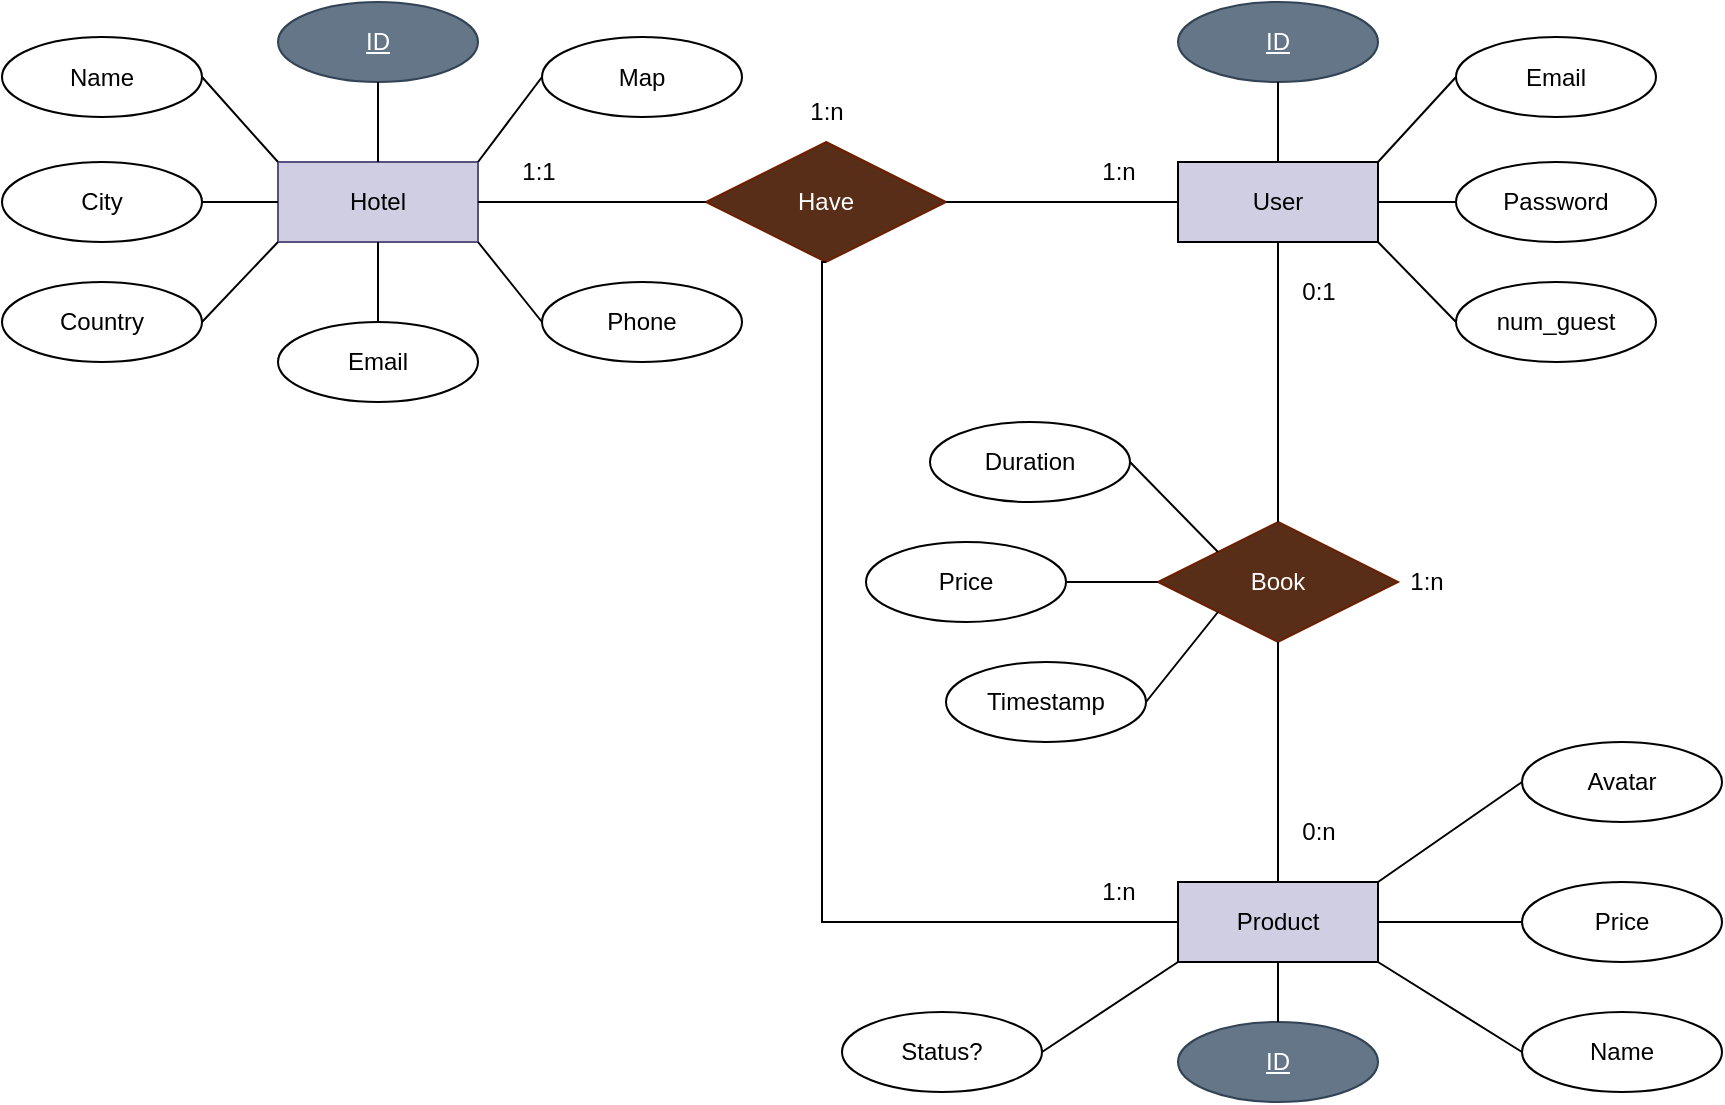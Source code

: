 <mxfile version="24.0.1" type="google">
  <diagram name="ER" id="SGJwW6zVeI28XUrBPwWg">
    <mxGraphModel grid="1" page="1" gridSize="10" guides="1" tooltips="1" connect="1" arrows="1" fold="1" pageScale="1" pageWidth="827" pageHeight="1169" math="0" shadow="0">
      <root>
        <mxCell id="0" />
        <mxCell id="1" parent="0" />
        <mxCell id="wZMcomyn1TRfMfZhI21l-1" value="Have" style="shape=rhombus;perimeter=rhombusPerimeter;whiteSpace=wrap;html=1;align=center;fillColor=#592E19;fontColor=#ffffff;strokeColor=#6D1F00;" vertex="1" parent="1">
          <mxGeometry x="352" y="110" width="120" height="60" as="geometry" />
        </mxCell>
        <mxCell id="ExgbB--A5CU3ih82Blzd-2" style="edgeStyle=orthogonalEdgeStyle;rounded=0;orthogonalLoop=1;jettySize=auto;html=1;entryX=0;entryY=0.5;entryDx=0;entryDy=0;endArrow=none;endFill=0;exitX=0.5;exitY=1;exitDx=0;exitDy=0;" edge="1" parent="1" source="wZMcomyn1TRfMfZhI21l-1" target="79xkGP6V42SQ-2pBqaRj-6">
          <mxGeometry relative="1" as="geometry">
            <Array as="points">
              <mxPoint x="410" y="170" />
              <mxPoint x="410" y="500" />
            </Array>
          </mxGeometry>
        </mxCell>
        <mxCell id="wZMcomyn1TRfMfZhI21l-2" value="Hotel" style="whiteSpace=wrap;html=1;align=center;fillColor=#D0CEE2;strokeColor=#56517e;" vertex="1" parent="1">
          <mxGeometry x="138" y="120" width="100" height="40" as="geometry" />
        </mxCell>
        <mxCell id="wZMcomyn1TRfMfZhI21l-3" value="User" style="whiteSpace=wrap;html=1;align=center;fillColor=#D0CEE2;" vertex="1" parent="1">
          <mxGeometry x="588" y="120" width="100" height="40" as="geometry" />
        </mxCell>
        <mxCell id="79xkGP6V42SQ-2pBqaRj-1" value="" style="endArrow=none;html=1;rounded=0;entryX=0;entryY=0.5;entryDx=0;entryDy=0;exitX=1;exitY=0.5;exitDx=0;exitDy=0;" edge="1" parent="1" source="wZMcomyn1TRfMfZhI21l-2" target="wZMcomyn1TRfMfZhI21l-1">
          <mxGeometry width="50" height="50" relative="1" as="geometry">
            <mxPoint x="278" y="190" as="sourcePoint" />
            <mxPoint x="328" y="140" as="targetPoint" />
          </mxGeometry>
        </mxCell>
        <mxCell id="79xkGP6V42SQ-2pBqaRj-2" value="" style="endArrow=none;html=1;rounded=0;entryX=0;entryY=0.5;entryDx=0;entryDy=0;exitX=1;exitY=0.5;exitDx=0;exitDy=0;" edge="1" parent="1" source="wZMcomyn1TRfMfZhI21l-1" target="wZMcomyn1TRfMfZhI21l-3">
          <mxGeometry width="50" height="50" relative="1" as="geometry">
            <mxPoint x="478" y="180" as="sourcePoint" />
            <mxPoint x="362" y="150" as="targetPoint" />
          </mxGeometry>
        </mxCell>
        <mxCell id="79xkGP6V42SQ-2pBqaRj-3" value="1:n" style="text;html=1;align=center;verticalAlign=middle;resizable=0;points=[];autosize=1;strokeColor=none;fillColor=none;" vertex="1" parent="1">
          <mxGeometry x="538" y="110" width="40" height="30" as="geometry" />
        </mxCell>
        <mxCell id="79xkGP6V42SQ-2pBqaRj-4" value="1:1" style="text;html=1;align=center;verticalAlign=middle;resizable=0;points=[];autosize=1;strokeColor=none;fillColor=none;" vertex="1" parent="1">
          <mxGeometry x="248" y="110" width="40" height="30" as="geometry" />
        </mxCell>
        <mxCell id="79xkGP6V42SQ-2pBqaRj-5" value="1:n" style="text;html=1;align=center;verticalAlign=middle;resizable=0;points=[];autosize=1;strokeColor=none;fillColor=none;" vertex="1" parent="1">
          <mxGeometry x="392" y="80" width="40" height="30" as="geometry" />
        </mxCell>
        <mxCell id="79xkGP6V42SQ-2pBqaRj-6" value="Product" style="whiteSpace=wrap;html=1;align=center;fillColor=#D0CEE2;" vertex="1" parent="1">
          <mxGeometry x="588" y="480" width="100" height="40" as="geometry" />
        </mxCell>
        <mxCell id="79xkGP6V42SQ-2pBqaRj-7" value="Book" style="shape=rhombus;perimeter=rhombusPerimeter;whiteSpace=wrap;html=1;align=center;fillColor=#592E19;fontColor=#ffffff;strokeColor=#6D1F00;" vertex="1" parent="1">
          <mxGeometry x="578" y="300" width="120" height="60" as="geometry" />
        </mxCell>
        <mxCell id="79xkGP6V42SQ-2pBqaRj-8" value="" style="endArrow=none;html=1;rounded=0;entryX=0.5;entryY=1;entryDx=0;entryDy=0;exitX=0.5;exitY=0;exitDx=0;exitDy=0;" edge="1" parent="1" source="79xkGP6V42SQ-2pBqaRj-7" target="wZMcomyn1TRfMfZhI21l-3">
          <mxGeometry width="50" height="50" relative="1" as="geometry">
            <mxPoint x="482" y="150" as="sourcePoint" />
            <mxPoint x="598" y="150" as="targetPoint" />
          </mxGeometry>
        </mxCell>
        <mxCell id="79xkGP6V42SQ-2pBqaRj-9" value="" style="endArrow=none;html=1;rounded=0;entryX=0.5;entryY=0;entryDx=0;entryDy=0;exitX=0.5;exitY=1;exitDx=0;exitDy=0;" edge="1" parent="1" source="79xkGP6V42SQ-2pBqaRj-7" target="79xkGP6V42SQ-2pBqaRj-6">
          <mxGeometry width="50" height="50" relative="1" as="geometry">
            <mxPoint x="641" y="310" as="sourcePoint" />
            <mxPoint x="642" y="220" as="targetPoint" />
          </mxGeometry>
        </mxCell>
        <mxCell id="79xkGP6V42SQ-2pBqaRj-10" value="&lt;div&gt;0:n&lt;/div&gt;" style="text;html=1;align=center;verticalAlign=middle;resizable=0;points=[];autosize=1;strokeColor=none;fillColor=none;" vertex="1" parent="1">
          <mxGeometry x="638" y="440" width="40" height="30" as="geometry" />
        </mxCell>
        <mxCell id="79xkGP6V42SQ-2pBqaRj-11" value="0:1" style="text;html=1;align=center;verticalAlign=middle;resizable=0;points=[];autosize=1;strokeColor=none;fillColor=none;" vertex="1" parent="1">
          <mxGeometry x="638" y="170" width="40" height="30" as="geometry" />
        </mxCell>
        <mxCell id="79xkGP6V42SQ-2pBqaRj-17" value="&lt;div&gt;1:n&lt;/div&gt;" style="text;html=1;align=center;verticalAlign=middle;resizable=0;points=[];autosize=1;strokeColor=none;fillColor=none;" vertex="1" parent="1">
          <mxGeometry x="692" y="315" width="40" height="30" as="geometry" />
        </mxCell>
        <mxCell id="79xkGP6V42SQ-2pBqaRj-24" value="ID" style="ellipse;whiteSpace=wrap;html=1;align=center;fontStyle=4;fillColor=#647687;fontColor=#ffffff;strokeColor=#314354;" vertex="1" parent="1">
          <mxGeometry x="588" y="550" width="100" height="40" as="geometry" />
        </mxCell>
        <mxCell id="79xkGP6V42SQ-2pBqaRj-25" value="ID" style="ellipse;whiteSpace=wrap;html=1;align=center;fontStyle=4;fillColor=#647687;fontColor=#ffffff;strokeColor=#314354;" vertex="1" parent="1">
          <mxGeometry x="588" y="40" width="100" height="40" as="geometry" />
        </mxCell>
        <mxCell id="79xkGP6V42SQ-2pBqaRj-26" value="ID" style="ellipse;whiteSpace=wrap;html=1;align=center;fontStyle=4;fillColor=#647687;fontColor=#ffffff;strokeColor=#314354;" vertex="1" parent="1">
          <mxGeometry x="138" y="40" width="100" height="40" as="geometry" />
        </mxCell>
        <mxCell id="79xkGP6V42SQ-2pBqaRj-28" value="Name" style="ellipse;whiteSpace=wrap;html=1;align=center;" vertex="1" parent="1">
          <mxGeometry y="57.5" width="100" height="40" as="geometry" />
        </mxCell>
        <mxCell id="79xkGP6V42SQ-2pBqaRj-29" value="City" style="ellipse;whiteSpace=wrap;html=1;align=center;" vertex="1" parent="1">
          <mxGeometry y="120" width="100" height="40" as="geometry" />
        </mxCell>
        <mxCell id="79xkGP6V42SQ-2pBqaRj-30" value="Country" style="ellipse;whiteSpace=wrap;html=1;align=center;" vertex="1" parent="1">
          <mxGeometry y="180" width="100" height="40" as="geometry" />
        </mxCell>
        <mxCell id="79xkGP6V42SQ-2pBqaRj-31" value="" style="endArrow=none;html=1;rounded=0;exitX=1;exitY=0.5;exitDx=0;exitDy=0;entryX=0;entryY=1;entryDx=0;entryDy=0;" edge="1" parent="1" source="79xkGP6V42SQ-2pBqaRj-30" target="wZMcomyn1TRfMfZhI21l-2">
          <mxGeometry relative="1" as="geometry">
            <mxPoint x="167" y="210" as="sourcePoint" />
            <mxPoint x="327" y="210" as="targetPoint" />
          </mxGeometry>
        </mxCell>
        <mxCell id="79xkGP6V42SQ-2pBqaRj-32" value="" style="endArrow=none;html=1;rounded=0;exitX=1;exitY=0.5;exitDx=0;exitDy=0;entryX=0;entryY=0;entryDx=0;entryDy=0;" edge="1" parent="1" source="79xkGP6V42SQ-2pBqaRj-28" target="wZMcomyn1TRfMfZhI21l-2">
          <mxGeometry relative="1" as="geometry">
            <mxPoint x="127" y="213" as="sourcePoint" />
            <mxPoint x="148" y="170" as="targetPoint" />
          </mxGeometry>
        </mxCell>
        <mxCell id="79xkGP6V42SQ-2pBqaRj-33" value="" style="endArrow=none;html=1;rounded=0;exitX=1;exitY=0.5;exitDx=0;exitDy=0;entryX=0;entryY=0.5;entryDx=0;entryDy=0;" edge="1" parent="1" source="79xkGP6V42SQ-2pBqaRj-29" target="wZMcomyn1TRfMfZhI21l-2">
          <mxGeometry relative="1" as="geometry">
            <mxPoint x="137" y="223" as="sourcePoint" />
            <mxPoint x="158" y="180" as="targetPoint" />
          </mxGeometry>
        </mxCell>
        <mxCell id="79xkGP6V42SQ-2pBqaRj-34" value="" style="endArrow=none;html=1;rounded=0;exitX=0.5;exitY=1;exitDx=0;exitDy=0;entryX=0.5;entryY=0;entryDx=0;entryDy=0;" edge="1" parent="1" source="79xkGP6V42SQ-2pBqaRj-26" target="wZMcomyn1TRfMfZhI21l-2">
          <mxGeometry relative="1" as="geometry">
            <mxPoint x="147" y="233" as="sourcePoint" />
            <mxPoint x="168" y="190" as="targetPoint" />
          </mxGeometry>
        </mxCell>
        <mxCell id="79xkGP6V42SQ-2pBqaRj-42" value="" style="endArrow=none;html=1;rounded=0;entryX=0.5;entryY=0;entryDx=0;entryDy=0;exitX=0.5;exitY=1;exitDx=0;exitDy=0;" edge="1" parent="1" source="79xkGP6V42SQ-2pBqaRj-6" target="79xkGP6V42SQ-2pBqaRj-24">
          <mxGeometry width="50" height="50" relative="1" as="geometry">
            <mxPoint x="476" y="200" as="sourcePoint" />
            <mxPoint x="592" y="200" as="targetPoint" />
          </mxGeometry>
        </mxCell>
        <mxCell id="79xkGP6V42SQ-2pBqaRj-43" value="" style="endArrow=none;html=1;rounded=0;entryX=0.5;entryY=0;entryDx=0;entryDy=0;exitX=0.5;exitY=1;exitDx=0;exitDy=0;" edge="1" parent="1" source="79xkGP6V42SQ-2pBqaRj-25" target="wZMcomyn1TRfMfZhI21l-3">
          <mxGeometry width="50" height="50" relative="1" as="geometry">
            <mxPoint x="492" y="160" as="sourcePoint" />
            <mxPoint x="608" y="160" as="targetPoint" />
          </mxGeometry>
        </mxCell>
        <mxCell id="79xkGP6V42SQ-2pBqaRj-47" value="Password" style="ellipse;whiteSpace=wrap;html=1;align=center;" vertex="1" parent="1">
          <mxGeometry x="727" y="120" width="100" height="40" as="geometry" />
        </mxCell>
        <mxCell id="79xkGP6V42SQ-2pBqaRj-48" value="" style="endArrow=none;html=1;rounded=0;exitX=0;exitY=0.5;exitDx=0;exitDy=0;entryX=1;entryY=0.5;entryDx=0;entryDy=0;" edge="1" parent="1" source="79xkGP6V42SQ-2pBqaRj-47" target="wZMcomyn1TRfMfZhI21l-3">
          <mxGeometry width="50" height="50" relative="1" as="geometry">
            <mxPoint x="737" y="420" as="sourcePoint" />
            <mxPoint x="698" y="420" as="targetPoint" />
          </mxGeometry>
        </mxCell>
        <mxCell id="79xkGP6V42SQ-2pBqaRj-49" value="Email" style="ellipse;whiteSpace=wrap;html=1;align=center;" vertex="1" parent="1">
          <mxGeometry x="138" y="200" width="100" height="40" as="geometry" />
        </mxCell>
        <mxCell id="79xkGP6V42SQ-2pBqaRj-50" value="" style="endArrow=none;html=1;rounded=0;entryX=0.5;entryY=1;entryDx=0;entryDy=0;exitX=0.5;exitY=0;exitDx=0;exitDy=0;" edge="1" parent="1" source="79xkGP6V42SQ-2pBqaRj-49" target="wZMcomyn1TRfMfZhI21l-2">
          <mxGeometry width="50" height="50" relative="1" as="geometry">
            <mxPoint x="361" y="420" as="sourcePoint" />
            <mxPoint x="247" y="420" as="targetPoint" />
          </mxGeometry>
        </mxCell>
        <mxCell id="79xkGP6V42SQ-2pBqaRj-51" value="Email" style="ellipse;whiteSpace=wrap;html=1;align=center;" vertex="1" parent="1">
          <mxGeometry x="727" y="57.5" width="100" height="40" as="geometry" />
        </mxCell>
        <mxCell id="79xkGP6V42SQ-2pBqaRj-52" value="" style="endArrow=none;html=1;rounded=0;exitX=0;exitY=0.5;exitDx=0;exitDy=0;entryX=1;entryY=0;entryDx=0;entryDy=0;" edge="1" parent="1" source="79xkGP6V42SQ-2pBqaRj-51" target="wZMcomyn1TRfMfZhI21l-3">
          <mxGeometry width="50" height="50" relative="1" as="geometry">
            <mxPoint x="737" y="150" as="sourcePoint" />
            <mxPoint x="698" y="150" as="targetPoint" />
          </mxGeometry>
        </mxCell>
        <mxCell id="XjHQdV3Elhb2OppxeYpI-6" value="Status?" style="ellipse;whiteSpace=wrap;html=1;align=center;" vertex="1" parent="1">
          <mxGeometry x="420" y="545" width="100" height="40" as="geometry" />
        </mxCell>
        <mxCell id="XjHQdV3Elhb2OppxeYpI-8" value="" style="endArrow=none;html=1;rounded=0;entryX=0;entryY=1;entryDx=0;entryDy=0;exitX=1;exitY=0.5;exitDx=0;exitDy=0;" edge="1" parent="1" source="XjHQdV3Elhb2OppxeYpI-6" target="79xkGP6V42SQ-2pBqaRj-6">
          <mxGeometry width="50" height="50" relative="1" as="geometry">
            <mxPoint x="592" y="470" as="sourcePoint" />
            <mxPoint x="475" y="470" as="targetPoint" />
          </mxGeometry>
        </mxCell>
        <mxCell id="XjHQdV3Elhb2OppxeYpI-9" value="num_guest" style="ellipse;whiteSpace=wrap;html=1;align=center;" vertex="1" parent="1">
          <mxGeometry x="727" y="180" width="100" height="40" as="geometry" />
        </mxCell>
        <mxCell id="XjHQdV3Elhb2OppxeYpI-10" value="" style="endArrow=none;html=1;rounded=0;entryX=1;entryY=1;entryDx=0;entryDy=0;exitX=0;exitY=0.5;exitDx=0;exitDy=0;" edge="1" parent="1" source="XjHQdV3Elhb2OppxeYpI-9" target="wZMcomyn1TRfMfZhI21l-3">
          <mxGeometry width="50" height="50" relative="1" as="geometry">
            <mxPoint x="737" y="490" as="sourcePoint" />
            <mxPoint x="698" y="440" as="targetPoint" />
          </mxGeometry>
        </mxCell>
        <mxCell id="XjHQdV3Elhb2OppxeYpI-11" value="Phone" style="ellipse;whiteSpace=wrap;html=1;align=center;" vertex="1" parent="1">
          <mxGeometry x="270" y="180" width="100" height="40" as="geometry" />
        </mxCell>
        <mxCell id="XjHQdV3Elhb2OppxeYpI-12" value="" style="endArrow=none;html=1;rounded=0;entryX=1;entryY=1;entryDx=0;entryDy=0;exitX=0;exitY=0.5;exitDx=0;exitDy=0;" edge="1" parent="1" source="XjHQdV3Elhb2OppxeYpI-11" target="wZMcomyn1TRfMfZhI21l-2">
          <mxGeometry width="50" height="50" relative="1" as="geometry">
            <mxPoint x="140" y="230" as="sourcePoint" />
            <mxPoint x="198" y="170" as="targetPoint" />
          </mxGeometry>
        </mxCell>
        <mxCell id="XjHQdV3Elhb2OppxeYpI-13" value="Map" style="ellipse;whiteSpace=wrap;html=1;align=center;" vertex="1" parent="1">
          <mxGeometry x="270" y="57.5" width="100" height="40" as="geometry" />
        </mxCell>
        <mxCell id="XjHQdV3Elhb2OppxeYpI-14" value="" style="endArrow=none;html=1;rounded=0;entryX=1;entryY=0;entryDx=0;entryDy=0;exitX=0;exitY=0.5;exitDx=0;exitDy=0;" edge="1" parent="1" source="XjHQdV3Elhb2OppxeYpI-13" target="wZMcomyn1TRfMfZhI21l-2">
          <mxGeometry width="50" height="50" relative="1" as="geometry">
            <mxPoint x="311" y="220" as="sourcePoint" />
            <mxPoint x="248" y="170" as="targetPoint" />
          </mxGeometry>
        </mxCell>
        <mxCell id="XjHQdV3Elhb2OppxeYpI-33" value="Duration" style="ellipse;whiteSpace=wrap;html=1;align=center;" vertex="1" parent="1">
          <mxGeometry x="464" y="250" width="100" height="40" as="geometry" />
        </mxCell>
        <mxCell id="XjHQdV3Elhb2OppxeYpI-34" value="Timestamp" style="ellipse;whiteSpace=wrap;html=1;align=center;" vertex="1" parent="1">
          <mxGeometry x="472" y="370" width="100" height="40" as="geometry" />
        </mxCell>
        <mxCell id="XjHQdV3Elhb2OppxeYpI-35" value="" style="endArrow=none;html=1;rounded=0;exitX=1;exitY=0.5;exitDx=0;exitDy=0;entryX=0;entryY=1;entryDx=0;entryDy=0;" edge="1" parent="1" source="XjHQdV3Elhb2OppxeYpI-34" target="79xkGP6V42SQ-2pBqaRj-7">
          <mxGeometry width="50" height="50" relative="1" as="geometry">
            <mxPoint x="714" y="550" as="sourcePoint" />
            <mxPoint x="692" y="490" as="targetPoint" />
          </mxGeometry>
        </mxCell>
        <mxCell id="XjHQdV3Elhb2OppxeYpI-36" value="" style="endArrow=none;html=1;rounded=0;exitX=1;exitY=0.5;exitDx=0;exitDy=0;entryX=0;entryY=0;entryDx=0;entryDy=0;" edge="1" parent="1" source="XjHQdV3Elhb2OppxeYpI-33" target="79xkGP6V42SQ-2pBqaRj-7">
          <mxGeometry width="50" height="50" relative="1" as="geometry">
            <mxPoint x="582" y="390" as="sourcePoint" />
            <mxPoint x="612" y="355" as="targetPoint" />
          </mxGeometry>
        </mxCell>
        <mxCell id="XjHQdV3Elhb2OppxeYpI-37" value="Price" style="ellipse;whiteSpace=wrap;html=1;align=center;" vertex="1" parent="1">
          <mxGeometry x="432" y="310" width="100" height="40" as="geometry" />
        </mxCell>
        <mxCell id="XjHQdV3Elhb2OppxeYpI-38" value="" style="endArrow=none;html=1;rounded=0;exitX=1;exitY=0.5;exitDx=0;exitDy=0;entryX=0;entryY=0.5;entryDx=0;entryDy=0;" edge="1" parent="1" source="XjHQdV3Elhb2OppxeYpI-37" target="79xkGP6V42SQ-2pBqaRj-7">
          <mxGeometry width="50" height="50" relative="1" as="geometry">
            <mxPoint x="582" y="400" as="sourcePoint" />
            <mxPoint x="612" y="355" as="targetPoint" />
          </mxGeometry>
        </mxCell>
        <mxCell id="XjHQdV3Elhb2OppxeYpI-39" value="Name" style="ellipse;whiteSpace=wrap;html=1;align=center;" vertex="1" parent="1">
          <mxGeometry x="760" y="545" width="100" height="40" as="geometry" />
        </mxCell>
        <mxCell id="XjHQdV3Elhb2OppxeYpI-40" value="Price" style="ellipse;whiteSpace=wrap;html=1;align=center;" vertex="1" parent="1">
          <mxGeometry x="760" y="480" width="100" height="40" as="geometry" />
        </mxCell>
        <mxCell id="XjHQdV3Elhb2OppxeYpI-41" value="Avatar" style="ellipse;whiteSpace=wrap;html=1;align=center;" vertex="1" parent="1">
          <mxGeometry x="760" y="410" width="100" height="40" as="geometry" />
        </mxCell>
        <mxCell id="XjHQdV3Elhb2OppxeYpI-44" value="" style="endArrow=none;html=1;rounded=0;exitX=0;exitY=0.5;exitDx=0;exitDy=0;entryX=1;entryY=1;entryDx=0;entryDy=0;" edge="1" parent="1" source="XjHQdV3Elhb2OppxeYpI-39" target="79xkGP6V42SQ-2pBqaRj-6">
          <mxGeometry width="50" height="50" relative="1" as="geometry">
            <mxPoint x="770" y="630" as="sourcePoint" />
            <mxPoint x="698" y="530" as="targetPoint" />
          </mxGeometry>
        </mxCell>
        <mxCell id="XjHQdV3Elhb2OppxeYpI-45" value="" style="endArrow=none;html=1;rounded=0;exitX=0;exitY=0.5;exitDx=0;exitDy=0;entryX=1;entryY=0.5;entryDx=0;entryDy=0;" edge="1" parent="1" source="XjHQdV3Elhb2OppxeYpI-40" target="79xkGP6V42SQ-2pBqaRj-6">
          <mxGeometry width="50" height="50" relative="1" as="geometry">
            <mxPoint x="770" y="510" as="sourcePoint" />
            <mxPoint x="698" y="510" as="targetPoint" />
          </mxGeometry>
        </mxCell>
        <mxCell id="ExgbB--A5CU3ih82Blzd-1" value="" style="endArrow=none;html=1;rounded=0;exitX=0;exitY=0.5;exitDx=0;exitDy=0;entryX=1;entryY=0;entryDx=0;entryDy=0;" edge="1" parent="1" source="XjHQdV3Elhb2OppxeYpI-41" target="79xkGP6V42SQ-2pBqaRj-6">
          <mxGeometry width="50" height="50" relative="1" as="geometry">
            <mxPoint x="770" y="510" as="sourcePoint" />
            <mxPoint x="698" y="510" as="targetPoint" />
          </mxGeometry>
        </mxCell>
        <mxCell id="ExgbB--A5CU3ih82Blzd-4" value="1:n" style="text;html=1;align=center;verticalAlign=middle;resizable=0;points=[];autosize=1;strokeColor=none;fillColor=none;" vertex="1" parent="1">
          <mxGeometry x="538" y="470" width="40" height="30" as="geometry" />
        </mxCell>
      </root>
    </mxGraphModel>
  </diagram>
</mxfile>

